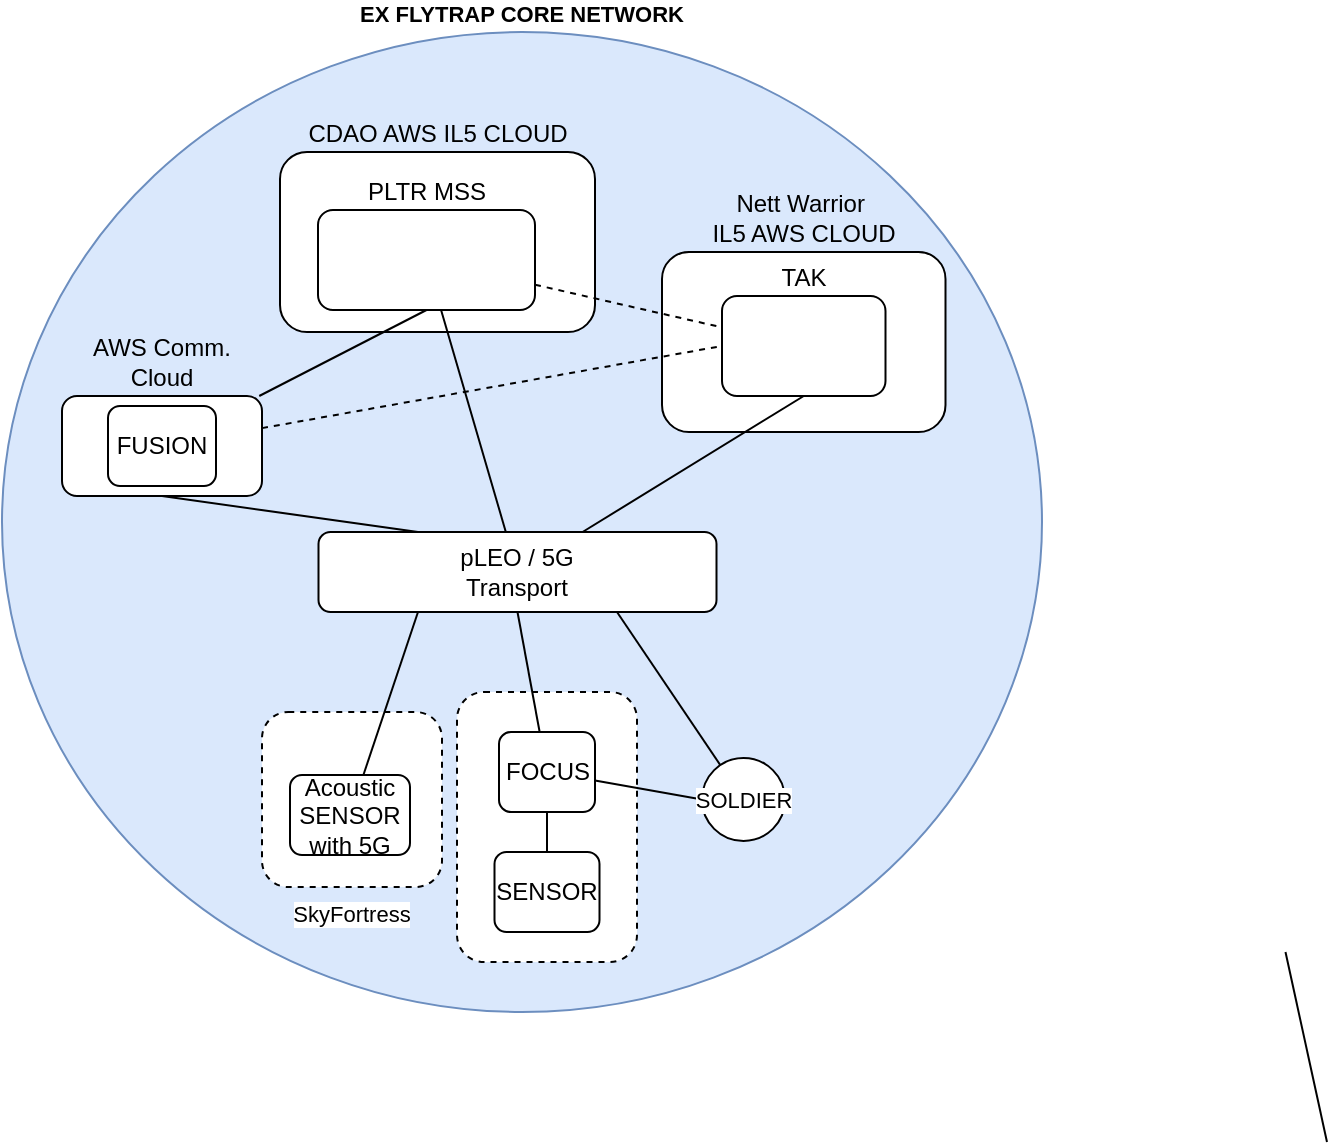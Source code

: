 <mxfile version="27.0.9">
  <diagram name="Page-1" id="hvNq0bLNqhKwoZfUZP0T">
    <mxGraphModel dx="909" dy="1660" grid="1" gridSize="10" guides="1" tooltips="1" connect="1" arrows="1" fold="1" page="1" pageScale="1" pageWidth="850" pageHeight="1100" math="0" shadow="0">
      <root>
        <mxCell id="0" />
        <mxCell id="1" parent="0" />
        <mxCell id="jyh1h8HAa2u7fzU4bVlv-119" value="&lt;b&gt;EX FLYTRAP CORE NETWORK&lt;/b&gt;" style="ellipse;whiteSpace=wrap;html=1;fontFamily=Helvetica;fontSize=11;labelBackgroundColor=default;fillColor=#dae8fc;strokeColor=#6c8ebf;labelPosition=center;verticalLabelPosition=top;align=center;verticalAlign=bottom;" parent="1" vertex="1">
          <mxGeometry x="120" y="-120" width="520" height="490" as="geometry" />
        </mxCell>
        <mxCell id="jyh1h8HAa2u7fzU4bVlv-79" value="CDAO AWS IL5 CLOUD" style="rounded=1;whiteSpace=wrap;html=1;labelPosition=center;verticalLabelPosition=top;align=center;verticalAlign=bottom;" parent="1" vertex="1">
          <mxGeometry x="259" y="-60" width="157.5" height="90" as="geometry" />
        </mxCell>
        <mxCell id="jyh1h8HAa2u7fzU4bVlv-77" value="" style="rounded=1;whiteSpace=wrap;html=1;fontFamily=Helvetica;fontSize=11;fontColor=default;labelBackgroundColor=default;dashed=1;labelPosition=center;verticalLabelPosition=bottom;align=center;verticalAlign=top;" parent="1" vertex="1">
          <mxGeometry x="347.5" y="210" width="90" height="135" as="geometry" />
        </mxCell>
        <mxCell id="jyh1h8HAa2u7fzU4bVlv-12" value="Nett Warrior&amp;nbsp;&lt;div&gt;IL5 AWS CLOUD&lt;/div&gt;" style="rounded=1;whiteSpace=wrap;html=1;labelPosition=center;verticalLabelPosition=top;align=center;verticalAlign=bottom;" parent="1" vertex="1">
          <mxGeometry x="450" y="-10" width="141.75" height="90" as="geometry" />
        </mxCell>
        <mxCell id="jyh1h8HAa2u7fzU4bVlv-13" value="TAK" style="rounded=1;whiteSpace=wrap;html=1;labelPosition=center;verticalLabelPosition=top;align=center;verticalAlign=bottom;" parent="1" vertex="1">
          <mxGeometry x="480" y="12" width="81.75" height="50" as="geometry" />
        </mxCell>
        <mxCell id="jyh1h8HAa2u7fzU4bVlv-20" style="rounded=0;orthogonalLoop=1;jettySize=auto;html=1;endArrow=none;startFill=0;" parent="1" target="jyh1h8HAa2u7fzU4bVlv-23" edge="1">
          <mxGeometry relative="1" as="geometry">
            <mxPoint x="412.5" y="190" as="sourcePoint" />
          </mxGeometry>
        </mxCell>
        <mxCell id="jyh1h8HAa2u7fzU4bVlv-24" style="rounded=0;orthogonalLoop=1;jettySize=auto;html=1;entryX=0.5;entryY=1;entryDx=0;entryDy=0;endArrow=none;startFill=0;" parent="1" source="jyh1h8HAa2u7fzU4bVlv-27" edge="1">
          <mxGeometry relative="1" as="geometry">
            <mxPoint x="412.5" y="264" as="targetPoint" />
          </mxGeometry>
        </mxCell>
        <mxCell id="jyh1h8HAa2u7fzU4bVlv-114" style="edgeStyle=none;shape=connector;rounded=0;orthogonalLoop=1;jettySize=auto;html=1;entryX=0.5;entryY=1;entryDx=0;entryDy=0;strokeColor=default;align=center;verticalAlign=middle;fontFamily=Helvetica;fontSize=11;fontColor=default;labelBackgroundColor=default;startFill=0;endArrow=none;" parent="1" source="jyh1h8HAa2u7fzU4bVlv-28" target="jyh1h8HAa2u7fzU4bVlv-13" edge="1">
          <mxGeometry relative="1" as="geometry" />
        </mxCell>
        <mxCell id="jyh1h8HAa2u7fzU4bVlv-116" style="edgeStyle=none;shape=connector;rounded=0;orthogonalLoop=1;jettySize=auto;html=1;strokeColor=default;align=center;verticalAlign=middle;fontFamily=Helvetica;fontSize=11;fontColor=default;labelBackgroundColor=default;startFill=0;endArrow=none;" parent="1" source="jyh1h8HAa2u7fzU4bVlv-28" target="jyh1h8HAa2u7fzU4bVlv-80" edge="1">
          <mxGeometry relative="1" as="geometry" />
        </mxCell>
        <mxCell id="jyh1h8HAa2u7fzU4bVlv-28" value="pLEO / 5G&lt;div&gt;Transport&lt;/div&gt;" style="rounded=1;whiteSpace=wrap;html=1;" parent="1" vertex="1">
          <mxGeometry x="278.25" y="130" width="199" height="40" as="geometry" />
        </mxCell>
        <mxCell id="jyh1h8HAa2u7fzU4bVlv-31" style="edgeStyle=orthogonalEdgeStyle;rounded=0;orthogonalLoop=1;jettySize=auto;html=1;endArrow=none;startFill=0;" parent="1" target="jyh1h8HAa2u7fzU4bVlv-34" edge="1">
          <mxGeometry relative="1" as="geometry">
            <mxPoint x="629.5" y="203" as="sourcePoint" />
          </mxGeometry>
        </mxCell>
        <mxCell id="jyh1h8HAa2u7fzU4bVlv-35" style="edgeStyle=orthogonalEdgeStyle;rounded=0;orthogonalLoop=1;jettySize=auto;html=1;entryX=0.5;entryY=1;entryDx=0;entryDy=0;endArrow=none;startFill=0;" parent="1" source="jyh1h8HAa2u7fzU4bVlv-38" edge="1">
          <mxGeometry relative="1" as="geometry">
            <mxPoint x="630" y="267" as="targetPoint" />
          </mxGeometry>
        </mxCell>
        <mxCell id="jyh1h8HAa2u7fzU4bVlv-50" style="rounded=0;orthogonalLoop=1;jettySize=auto;html=1;entryX=1;entryY=0.5;entryDx=0;entryDy=0;endArrow=none;startFill=0;" parent="1" target="jyh1h8HAa2u7fzU4bVlv-33" edge="1">
          <mxGeometry relative="1" as="geometry">
            <mxPoint x="745.363" y="300" as="sourcePoint" />
          </mxGeometry>
        </mxCell>
        <mxCell id="jyh1h8HAa2u7fzU4bVlv-46" style="rounded=0;orthogonalLoop=1;jettySize=auto;html=1;entryX=0.5;entryY=1;entryDx=0;entryDy=0;endArrow=none;startFill=0;" parent="1" source="jyh1h8HAa2u7fzU4bVlv-47" edge="1">
          <mxGeometry relative="1" as="geometry">
            <mxPoint x="782.5" y="435" as="sourcePoint" />
            <mxPoint x="761.75" y="340" as="targetPoint" />
          </mxGeometry>
        </mxCell>
        <mxCell id="hDkIq6Xu9XrADPTMmhmZ-6" style="edgeStyle=none;shape=connector;rounded=0;orthogonalLoop=1;jettySize=auto;html=1;entryX=0.5;entryY=1;entryDx=0;entryDy=0;strokeColor=default;align=center;verticalAlign=middle;fontFamily=Helvetica;fontSize=11;fontColor=default;labelBackgroundColor=default;startFill=0;endArrow=none;" edge="1" parent="1" source="jyh1h8HAa2u7fzU4bVlv-56" target="jyh1h8HAa2u7fzU4bVlv-28">
          <mxGeometry relative="1" as="geometry" />
        </mxCell>
        <mxCell id="hDkIq6Xu9XrADPTMmhmZ-7" style="edgeStyle=none;shape=connector;rounded=0;orthogonalLoop=1;jettySize=auto;html=1;entryX=0;entryY=0.5;entryDx=0;entryDy=0;strokeColor=default;align=center;verticalAlign=middle;fontFamily=Helvetica;fontSize=11;fontColor=default;labelBackgroundColor=default;startFill=0;endArrow=none;" edge="1" parent="1" source="jyh1h8HAa2u7fzU4bVlv-56" target="hDkIq6Xu9XrADPTMmhmZ-4">
          <mxGeometry relative="1" as="geometry" />
        </mxCell>
        <mxCell id="jyh1h8HAa2u7fzU4bVlv-56" value="FOCUS" style="rounded=1;whiteSpace=wrap;html=1;" parent="1" vertex="1">
          <mxGeometry x="368.5" y="230" width="48" height="40" as="geometry" />
        </mxCell>
        <mxCell id="jyh1h8HAa2u7fzU4bVlv-58" value="SENSOR" style="rounded=1;whiteSpace=wrap;html=1;" parent="1" vertex="1">
          <mxGeometry x="366.25" y="290" width="52.5" height="40" as="geometry" />
        </mxCell>
        <mxCell id="jyh1h8HAa2u7fzU4bVlv-59" value="" style="rounded=0;orthogonalLoop=1;jettySize=auto;html=1;entryX=0.5;entryY=1;entryDx=0;entryDy=0;endArrow=none;startFill=0;" parent="1" source="jyh1h8HAa2u7fzU4bVlv-58" target="jyh1h8HAa2u7fzU4bVlv-56" edge="1">
          <mxGeometry relative="1" as="geometry">
            <mxPoint x="163.25" y="335" as="sourcePoint" />
            <mxPoint x="178.25" y="395" as="targetPoint" />
          </mxGeometry>
        </mxCell>
        <mxCell id="hDkIq6Xu9XrADPTMmhmZ-2" style="rounded=0;orthogonalLoop=1;jettySize=auto;html=1;endArrow=none;startFill=0;dashed=1;" edge="1" parent="1" source="jyh1h8HAa2u7fzU4bVlv-80" target="jyh1h8HAa2u7fzU4bVlv-13">
          <mxGeometry relative="1" as="geometry" />
        </mxCell>
        <mxCell id="jyh1h8HAa2u7fzU4bVlv-80" value="PLTR MSS" style="rounded=1;whiteSpace=wrap;html=1;labelPosition=center;verticalLabelPosition=top;align=center;verticalAlign=bottom;" parent="1" vertex="1">
          <mxGeometry x="278" y="-31" width="108.5" height="50" as="geometry" />
        </mxCell>
        <mxCell id="jyh1h8HAa2u7fzU4bVlv-117" style="edgeStyle=none;shape=connector;rounded=0;orthogonalLoop=1;jettySize=auto;html=1;entryX=0.5;entryY=1;entryDx=0;entryDy=0;strokeColor=default;align=center;verticalAlign=middle;fontFamily=Helvetica;fontSize=11;fontColor=default;labelBackgroundColor=default;startFill=0;endArrow=none;" parent="1" source="jyh1h8HAa2u7fzU4bVlv-82" target="jyh1h8HAa2u7fzU4bVlv-80" edge="1">
          <mxGeometry relative="1" as="geometry" />
        </mxCell>
        <mxCell id="jyh1h8HAa2u7fzU4bVlv-118" style="edgeStyle=none;shape=connector;rounded=0;orthogonalLoop=1;jettySize=auto;html=1;entryX=0;entryY=0.5;entryDx=0;entryDy=0;strokeColor=default;align=center;verticalAlign=middle;fontFamily=Helvetica;fontSize=11;fontColor=default;labelBackgroundColor=default;startFill=0;endArrow=none;dashed=1;" parent="1" source="jyh1h8HAa2u7fzU4bVlv-82" target="jyh1h8HAa2u7fzU4bVlv-13" edge="1">
          <mxGeometry relative="1" as="geometry" />
        </mxCell>
        <mxCell id="jyh1h8HAa2u7fzU4bVlv-82" value="AWS Comm. Cloud" style="rounded=1;whiteSpace=wrap;html=1;labelPosition=center;verticalLabelPosition=top;align=center;verticalAlign=bottom;" parent="1" vertex="1">
          <mxGeometry x="150" y="62" width="100" height="50" as="geometry" />
        </mxCell>
        <mxCell id="jyh1h8HAa2u7fzU4bVlv-83" value="SkyFortress" style="rounded=1;whiteSpace=wrap;html=1;fontFamily=Helvetica;fontSize=11;fontColor=default;labelBackgroundColor=default;dashed=1;labelPosition=center;verticalLabelPosition=bottom;align=center;verticalAlign=top;" parent="1" vertex="1">
          <mxGeometry x="250" y="220" width="90" height="87.5" as="geometry" />
        </mxCell>
        <mxCell id="jyh1h8HAa2u7fzU4bVlv-101" style="edgeStyle=none;shape=connector;rounded=0;orthogonalLoop=1;jettySize=auto;html=1;entryX=0.5;entryY=1;entryDx=0;entryDy=0;strokeColor=default;align=center;verticalAlign=middle;fontFamily=Helvetica;fontSize=11;fontColor=default;labelBackgroundColor=default;startFill=0;endArrow=none;exitX=0.25;exitY=0;exitDx=0;exitDy=0;" parent="1" source="jyh1h8HAa2u7fzU4bVlv-28" target="jyh1h8HAa2u7fzU4bVlv-82" edge="1">
          <mxGeometry relative="1" as="geometry" />
        </mxCell>
        <mxCell id="hDkIq6Xu9XrADPTMmhmZ-5" style="edgeStyle=none;shape=connector;rounded=0;orthogonalLoop=1;jettySize=auto;html=1;entryX=0.25;entryY=1;entryDx=0;entryDy=0;strokeColor=default;align=center;verticalAlign=middle;fontFamily=Helvetica;fontSize=11;fontColor=default;labelBackgroundColor=default;startFill=0;endArrow=none;" edge="1" parent="1" source="jyh1h8HAa2u7fzU4bVlv-84" target="jyh1h8HAa2u7fzU4bVlv-28">
          <mxGeometry relative="1" as="geometry" />
        </mxCell>
        <mxCell id="jyh1h8HAa2u7fzU4bVlv-84" value="Acoustic SENSOR&lt;div&gt;with 5G&lt;/div&gt;" style="rounded=1;whiteSpace=wrap;html=1;" parent="1" vertex="1">
          <mxGeometry x="264" y="251.5" width="60" height="40" as="geometry" />
        </mxCell>
        <mxCell id="hDkIq6Xu9XrADPTMmhmZ-3" value="FUSION" style="rounded=1;whiteSpace=wrap;html=1;" vertex="1" parent="1">
          <mxGeometry x="173" y="67" width="54" height="40" as="geometry" />
        </mxCell>
        <mxCell id="hDkIq6Xu9XrADPTMmhmZ-8" style="edgeStyle=none;shape=connector;rounded=0;orthogonalLoop=1;jettySize=auto;html=1;entryX=0.75;entryY=1;entryDx=0;entryDy=0;strokeColor=default;align=center;verticalAlign=middle;fontFamily=Helvetica;fontSize=11;fontColor=default;labelBackgroundColor=default;startFill=0;endArrow=none;" edge="1" parent="1" source="hDkIq6Xu9XrADPTMmhmZ-4" target="jyh1h8HAa2u7fzU4bVlv-28">
          <mxGeometry relative="1" as="geometry" />
        </mxCell>
        <mxCell id="hDkIq6Xu9XrADPTMmhmZ-4" value="SOLDIER" style="ellipse;whiteSpace=wrap;html=1;aspect=fixed;fontFamily=Helvetica;fontSize=11;fontColor=default;labelBackgroundColor=default;" vertex="1" parent="1">
          <mxGeometry x="470" y="243" width="41.5" height="41.5" as="geometry" />
        </mxCell>
      </root>
    </mxGraphModel>
  </diagram>
</mxfile>
